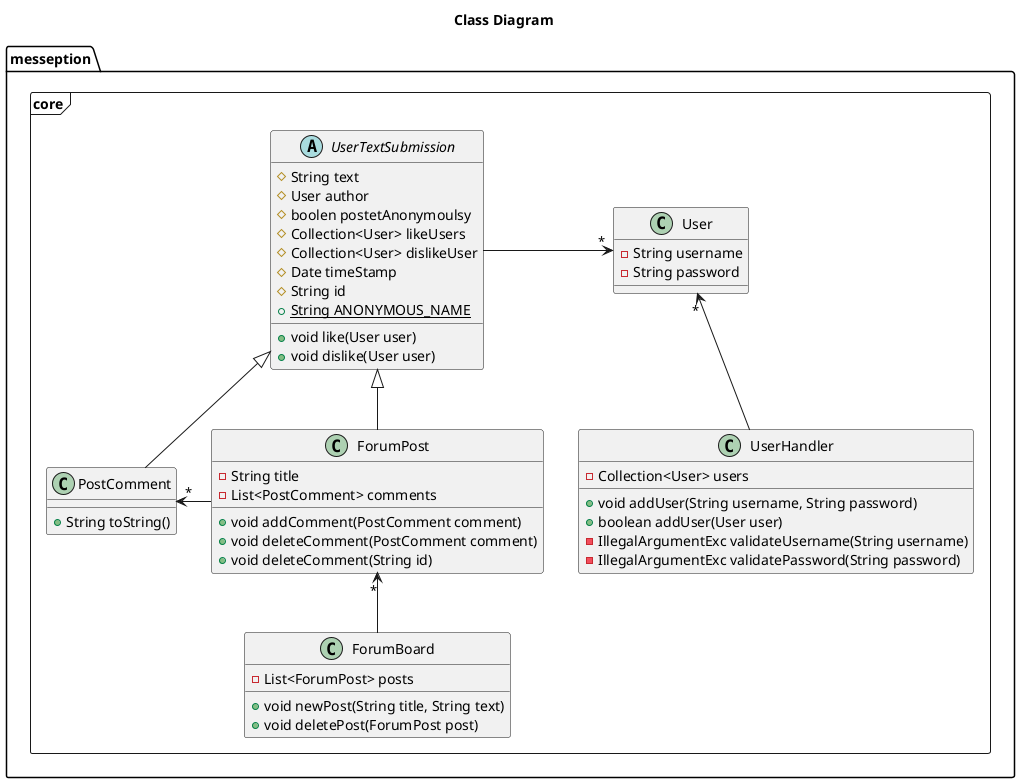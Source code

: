 @startuml

title Class Diagram

package messeption.core <<Frame>> {
    Abstract class UserTextSubmission {
        # String text
        # User author
        # boolen postetAnonymoulsy
        # Collection<User> likeUsers
        # Collection<User> dislikeUser
        # Date timeStamp
        # String id
        + {static} String ANONYMOUS_NAME
        
        + void like(User user)
        + void dislike(User user)
    }
    class ForumBoard {
        - List<ForumPost> posts

        + void newPost(String title, String text)
        + void deletePost(ForumPost post)
        
    }
    class PostComment extends UserTextSubmission {
        + String toString()
    }
    class ForumPost extends UserTextSubmission {
        - String title
        - List<PostComment> comments
        
        + void addComment(PostComment comment)
        + void deleteComment(PostComment comment)
        + void deleteComment(String id)
    }
    
    class UserHandler {
        - Collection<User> users
        
        + void addUser(String username, String password)
        + boolean addUser(User user)
        - IllegalArgumentExc validateUsername(String username)
        - IllegalArgumentExc validatePassword(String password)
    }
    
    class User {
        - String username
        - String password
    }
    
    UserHandler -up-> "*" User
    ForumPost -left-> "*" PostComment
    ForumPost "*" <-down- ForumBoard
    UserTextSubmission -right-> "*" User
}
@enduml